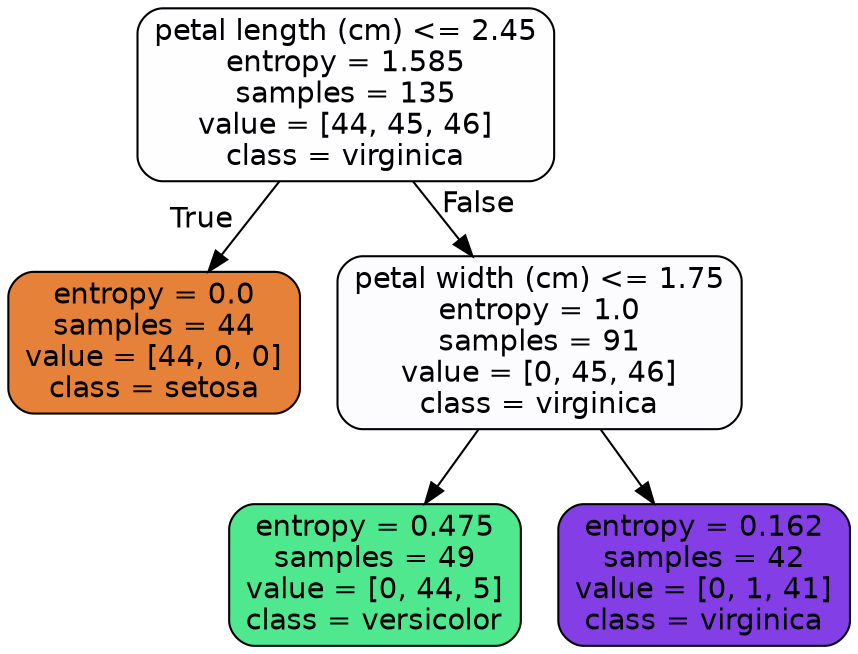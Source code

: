 digraph Tree {
node [shape=box, style="filled, rounded", color="black", fontname=helvetica] ;
edge [fontname=helvetica] ;
0 [label="petal length (cm) <= 2.45\nentropy = 1.585\nsamples = 135\nvalue = [44, 45, 46]\nclass = virginica", fillcolor="#fefdff"] ;
1 [label="entropy = 0.0\nsamples = 44\nvalue = [44, 0, 0]\nclass = setosa", fillcolor="#e58139"] ;
0 -> 1 [labeldistance=2.5, labelangle=45, headlabel="True"] ;
2 [label="petal width (cm) <= 1.75\nentropy = 1.0\nsamples = 91\nvalue = [0, 45, 46]\nclass = virginica", fillcolor="#fcfbfe"] ;
0 -> 2 [labeldistance=2.5, labelangle=-45, headlabel="False"] ;
3 [label="entropy = 0.475\nsamples = 49\nvalue = [0, 44, 5]\nclass = versicolor", fillcolor="#50e88f"] ;
2 -> 3 ;
4 [label="entropy = 0.162\nsamples = 42\nvalue = [0, 1, 41]\nclass = virginica", fillcolor="#843ee6"] ;
2 -> 4 ;
}